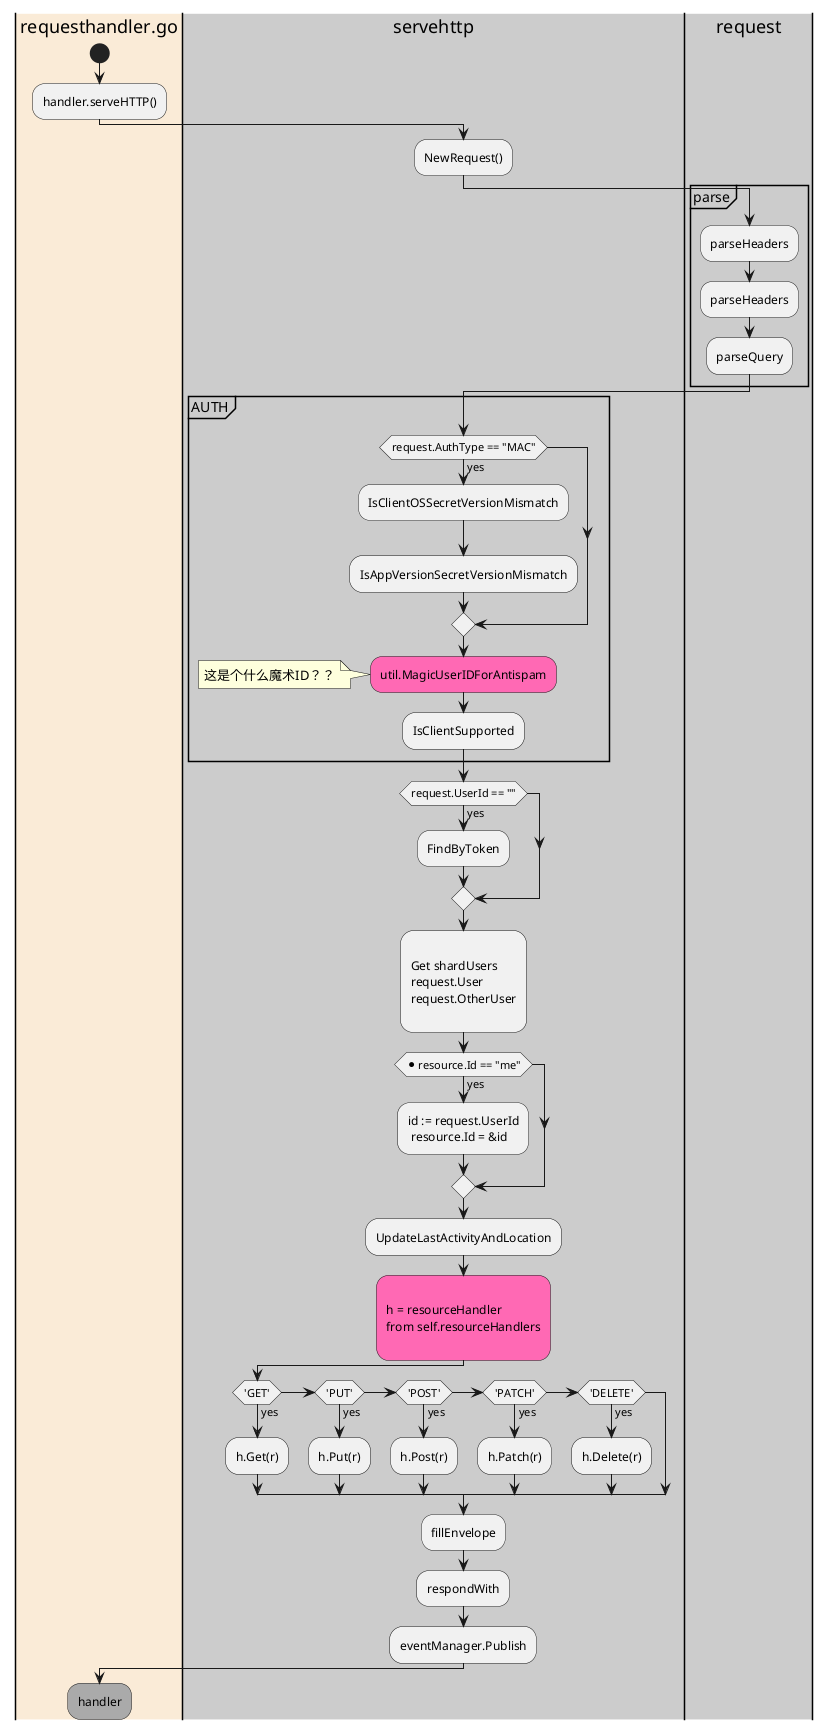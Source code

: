 @startuml
|#AntiqueWhite|requesthandler.go|
start
:handler.serveHTTP();

|#CCCCCC|servehttp|
:NewRequest();

|#CCCCCC|request|
partition parse {
    :parseHeaders;
    :parseHeaders;
    :parseQuery;
}

|servehttp|
partition AUTH {
    if (request.AuthType == "MAC") then (yes)
        :IsClientOSSecretVersionMismatch;
        :IsAppVersionSecretVersionMismatch;
    endif

    #HotPink:util.MagicUserIDForAntispam;
    note left
    这是个什么魔术ID？？
    end note

    :IsClientSupported;
}

if (request.UserId == "") then (yes)
    :FindByToken;
endif

:
Get shardUsers
request.User
request.OtherUser
;
if (*resource.Id == "me") then (yes)
    :id := request.UserId
     resource.Id = &id;
endif

:UpdateLastActivityAndLocation;

#HotPink:
h = resourceHandler
from self.resourceHandlers
;

if ('GET') then (yes)
    :h.Get(r);
elseif ('PUT') then (yes)
    :h.Put(r);
elseif ('POST') then (yes)
    :h.Post(r);
elseif ('PATCH') then (yes)
    :h.Patch(r);
elseif ('DELETE') then (yes)
    :h.Delete(r);
endif

:fillEnvelope;
:respondWith;
:eventManager.Publish;

|requesthandler.go|
#AAAAAA:handler;

@enduml